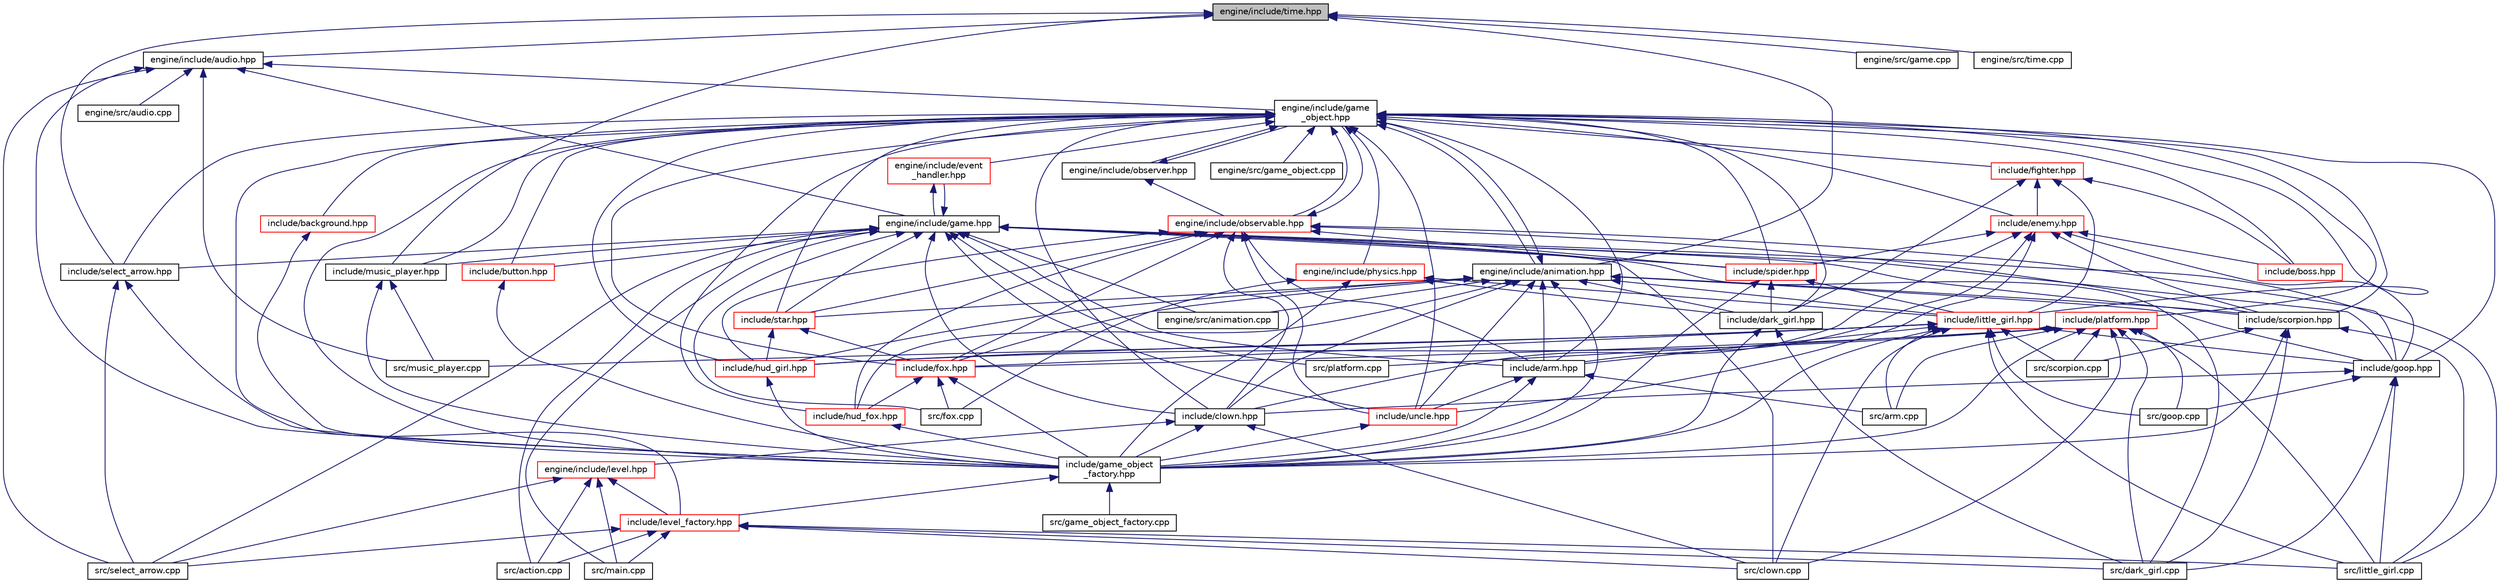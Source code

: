 digraph "engine/include/time.hpp"
{
  edge [fontname="Helvetica",fontsize="10",labelfontname="Helvetica",labelfontsize="10"];
  node [fontname="Helvetica",fontsize="10",shape=record];
  Node1 [label="engine/include/time.hpp",height=0.2,width=0.4,color="black", fillcolor="grey75", style="filled", fontcolor="black"];
  Node1 -> Node2 [dir="back",color="midnightblue",fontsize="10",style="solid"];
  Node2 [label="engine/include/audio.hpp",height=0.2,width=0.4,color="black", fillcolor="white", style="filled",URL="$audio_8hpp.html"];
  Node2 -> Node3 [dir="back",color="midnightblue",fontsize="10",style="solid"];
  Node3 [label="engine/include/game\l_object.hpp",height=0.2,width=0.4,color="black", fillcolor="white", style="filled",URL="$game__object_8hpp.html"];
  Node3 -> Node4 [dir="back",color="midnightblue",fontsize="10",style="solid"];
  Node4 [label="engine/include/animation.hpp",height=0.2,width=0.4,color="black", fillcolor="white", style="filled",URL="$animation_8hpp.html"];
  Node4 -> Node3 [dir="back",color="midnightblue",fontsize="10",style="solid"];
  Node4 -> Node5 [dir="back",color="midnightblue",fontsize="10",style="solid"];
  Node5 [label="include/clown.hpp",height=0.2,width=0.4,color="black", fillcolor="white", style="filled",URL="$clown_8hpp.html"];
  Node5 -> Node6 [dir="back",color="midnightblue",fontsize="10",style="solid"];
  Node6 [label="engine/include/level.hpp",height=0.2,width=0.4,color="red", fillcolor="white", style="filled",URL="$level_8hpp.html"];
  Node6 -> Node7 [dir="back",color="midnightblue",fontsize="10",style="solid"];
  Node7 [label="include/level_factory.hpp",height=0.2,width=0.4,color="red", fillcolor="white", style="filled",URL="$level__factory_8hpp.html"];
  Node7 -> Node8 [dir="back",color="midnightblue",fontsize="10",style="solid"];
  Node8 [label="src/action.cpp",height=0.2,width=0.4,color="black", fillcolor="white", style="filled",URL="$action_8cpp.html"];
  Node7 -> Node9 [dir="back",color="midnightblue",fontsize="10",style="solid"];
  Node9 [label="src/clown.cpp",height=0.2,width=0.4,color="black", fillcolor="white", style="filled",URL="$clown_8cpp.html"];
  Node7 -> Node10 [dir="back",color="midnightblue",fontsize="10",style="solid"];
  Node10 [label="src/dark_girl.cpp",height=0.2,width=0.4,color="black", fillcolor="white", style="filled",URL="$dark__girl_8cpp.html"];
  Node7 -> Node11 [dir="back",color="midnightblue",fontsize="10",style="solid"];
  Node11 [label="src/little_girl.cpp",height=0.2,width=0.4,color="black", fillcolor="white", style="filled",URL="$little__girl_8cpp.html"];
  Node7 -> Node12 [dir="back",color="midnightblue",fontsize="10",style="solid"];
  Node12 [label="src/main.cpp",height=0.2,width=0.4,color="black", fillcolor="white", style="filled",URL="$main_8cpp.html"];
  Node7 -> Node13 [dir="back",color="midnightblue",fontsize="10",style="solid"];
  Node13 [label="src/select_arrow.cpp",height=0.2,width=0.4,color="black", fillcolor="white", style="filled",URL="$select__arrow_8cpp.html"];
  Node6 -> Node8 [dir="back",color="midnightblue",fontsize="10",style="solid"];
  Node6 -> Node12 [dir="back",color="midnightblue",fontsize="10",style="solid"];
  Node6 -> Node13 [dir="back",color="midnightblue",fontsize="10",style="solid"];
  Node5 -> Node14 [dir="back",color="midnightblue",fontsize="10",style="solid"];
  Node14 [label="include/game_object\l_factory.hpp",height=0.2,width=0.4,color="black", fillcolor="white", style="filled",URL="$game__object__factory_8hpp.html"];
  Node14 -> Node7 [dir="back",color="midnightblue",fontsize="10",style="solid"];
  Node14 -> Node15 [dir="back",color="midnightblue",fontsize="10",style="solid"];
  Node15 [label="src/game_object_factory.cpp",height=0.2,width=0.4,color="black", fillcolor="white", style="filled",URL="$game__object__factory_8cpp.html"];
  Node5 -> Node9 [dir="back",color="midnightblue",fontsize="10",style="solid"];
  Node4 -> Node16 [dir="back",color="midnightblue",fontsize="10",style="solid"];
  Node16 [label="include/goop.hpp",height=0.2,width=0.4,color="black", fillcolor="white", style="filled",URL="$goop_8hpp.html"];
  Node16 -> Node5 [dir="back",color="midnightblue",fontsize="10",style="solid"];
  Node16 -> Node10 [dir="back",color="midnightblue",fontsize="10",style="solid"];
  Node16 -> Node17 [dir="back",color="midnightblue",fontsize="10",style="solid"];
  Node17 [label="src/goop.cpp",height=0.2,width=0.4,color="black", fillcolor="white", style="filled",URL="$goop_8cpp.html"];
  Node16 -> Node11 [dir="back",color="midnightblue",fontsize="10",style="solid"];
  Node4 -> Node18 [dir="back",color="midnightblue",fontsize="10",style="solid"];
  Node18 [label="include/little_girl.hpp",height=0.2,width=0.4,color="red", fillcolor="white", style="filled",URL="$little__girl_8hpp.html"];
  Node18 -> Node16 [dir="back",color="midnightblue",fontsize="10",style="solid"];
  Node18 -> Node19 [dir="back",color="midnightblue",fontsize="10",style="solid"];
  Node19 [label="include/arm.hpp",height=0.2,width=0.4,color="black", fillcolor="white", style="filled",URL="$arm_8hpp.html"];
  Node19 -> Node20 [dir="back",color="midnightblue",fontsize="10",style="solid"];
  Node20 [label="include/uncle.hpp",height=0.2,width=0.4,color="red", fillcolor="white", style="filled",URL="$uncle_8hpp.html"];
  Node20 -> Node14 [dir="back",color="midnightblue",fontsize="10",style="solid"];
  Node19 -> Node14 [dir="back",color="midnightblue",fontsize="10",style="solid"];
  Node19 -> Node21 [dir="back",color="midnightblue",fontsize="10",style="solid"];
  Node21 [label="src/arm.cpp",height=0.2,width=0.4,color="black", fillcolor="white", style="filled",URL="$arm_8cpp.html"];
  Node18 -> Node22 [dir="back",color="midnightblue",fontsize="10",style="solid"];
  Node22 [label="include/fox.hpp",height=0.2,width=0.4,color="red", fillcolor="white", style="filled",URL="$fox_8hpp.html"];
  Node22 -> Node14 [dir="back",color="midnightblue",fontsize="10",style="solid"];
  Node22 -> Node23 [dir="back",color="midnightblue",fontsize="10",style="solid"];
  Node23 [label="include/hud_fox.hpp",height=0.2,width=0.4,color="red", fillcolor="white", style="filled",URL="$hud__fox_8hpp.html"];
  Node23 -> Node14 [dir="back",color="midnightblue",fontsize="10",style="solid"];
  Node22 -> Node24 [dir="back",color="midnightblue",fontsize="10",style="solid"];
  Node24 [label="src/fox.cpp",height=0.2,width=0.4,color="black", fillcolor="white", style="filled",URL="$fox_8cpp.html"];
  Node18 -> Node14 [dir="back",color="midnightblue",fontsize="10",style="solid"];
  Node18 -> Node25 [dir="back",color="midnightblue",fontsize="10",style="solid"];
  Node25 [label="include/hud_girl.hpp",height=0.2,width=0.4,color="red", fillcolor="white", style="filled",URL="$hud__girl_8hpp.html"];
  Node25 -> Node14 [dir="back",color="midnightblue",fontsize="10",style="solid"];
  Node18 -> Node21 [dir="back",color="midnightblue",fontsize="10",style="solid"];
  Node18 -> Node9 [dir="back",color="midnightblue",fontsize="10",style="solid"];
  Node18 -> Node17 [dir="back",color="midnightblue",fontsize="10",style="solid"];
  Node18 -> Node11 [dir="back",color="midnightblue",fontsize="10",style="solid"];
  Node18 -> Node26 [dir="back",color="midnightblue",fontsize="10",style="solid"];
  Node26 [label="src/music_player.cpp",height=0.2,width=0.4,color="black", fillcolor="white", style="filled",URL="$music__player_8cpp.html"];
  Node18 -> Node27 [dir="back",color="midnightblue",fontsize="10",style="solid"];
  Node27 [label="src/scorpion.cpp",height=0.2,width=0.4,color="black", fillcolor="white", style="filled",URL="$scorpion_8cpp.html"];
  Node4 -> Node28 [dir="back",color="midnightblue",fontsize="10",style="solid"];
  Node28 [label="engine/src/animation.cpp",height=0.2,width=0.4,color="black", fillcolor="white", style="filled",URL="$animation_8cpp.html"];
  Node4 -> Node19 [dir="back",color="midnightblue",fontsize="10",style="solid"];
  Node4 -> Node29 [dir="back",color="midnightblue",fontsize="10",style="solid"];
  Node29 [label="include/dark_girl.hpp",height=0.2,width=0.4,color="black", fillcolor="white", style="filled",URL="$dark__girl_8hpp.html"];
  Node29 -> Node14 [dir="back",color="midnightblue",fontsize="10",style="solid"];
  Node29 -> Node10 [dir="back",color="midnightblue",fontsize="10",style="solid"];
  Node4 -> Node22 [dir="back",color="midnightblue",fontsize="10",style="solid"];
  Node4 -> Node30 [dir="back",color="midnightblue",fontsize="10",style="solid"];
  Node30 [label="include/star.hpp",height=0.2,width=0.4,color="red", fillcolor="white", style="filled",URL="$star_8hpp.html"];
  Node30 -> Node22 [dir="back",color="midnightblue",fontsize="10",style="solid"];
  Node30 -> Node25 [dir="back",color="midnightblue",fontsize="10",style="solid"];
  Node4 -> Node14 [dir="back",color="midnightblue",fontsize="10",style="solid"];
  Node4 -> Node31 [dir="back",color="midnightblue",fontsize="10",style="solid"];
  Node31 [label="include/scorpion.hpp",height=0.2,width=0.4,color="black", fillcolor="white", style="filled",URL="$scorpion_8hpp.html"];
  Node31 -> Node14 [dir="back",color="midnightblue",fontsize="10",style="solid"];
  Node31 -> Node10 [dir="back",color="midnightblue",fontsize="10",style="solid"];
  Node31 -> Node11 [dir="back",color="midnightblue",fontsize="10",style="solid"];
  Node31 -> Node27 [dir="back",color="midnightblue",fontsize="10",style="solid"];
  Node4 -> Node25 [dir="back",color="midnightblue",fontsize="10",style="solid"];
  Node4 -> Node23 [dir="back",color="midnightblue",fontsize="10",style="solid"];
  Node4 -> Node20 [dir="back",color="midnightblue",fontsize="10",style="solid"];
  Node3 -> Node32 [dir="back",color="midnightblue",fontsize="10",style="solid"];
  Node32 [label="engine/include/observer.hpp",height=0.2,width=0.4,color="black", fillcolor="white", style="filled",URL="$observer_8hpp.html"];
  Node32 -> Node3 [dir="back",color="midnightblue",fontsize="10",style="solid"];
  Node32 -> Node33 [dir="back",color="midnightblue",fontsize="10",style="solid"];
  Node33 [label="engine/include/observable.hpp",height=0.2,width=0.4,color="red", fillcolor="white", style="filled",URL="$observable_8hpp.html"];
  Node33 -> Node3 [dir="back",color="midnightblue",fontsize="10",style="solid"];
  Node33 -> Node5 [dir="back",color="midnightblue",fontsize="10",style="solid"];
  Node33 -> Node16 [dir="back",color="midnightblue",fontsize="10",style="solid"];
  Node33 -> Node34 [dir="back",color="midnightblue",fontsize="10",style="solid"];
  Node34 [label="include/spider.hpp",height=0.2,width=0.4,color="red", fillcolor="white", style="filled",URL="$spider_8hpp.html"];
  Node34 -> Node18 [dir="back",color="midnightblue",fontsize="10",style="solid"];
  Node34 -> Node29 [dir="back",color="midnightblue",fontsize="10",style="solid"];
  Node34 -> Node14 [dir="back",color="midnightblue",fontsize="10",style="solid"];
  Node33 -> Node19 [dir="back",color="midnightblue",fontsize="10",style="solid"];
  Node33 -> Node22 [dir="back",color="midnightblue",fontsize="10",style="solid"];
  Node33 -> Node30 [dir="back",color="midnightblue",fontsize="10",style="solid"];
  Node33 -> Node31 [dir="back",color="midnightblue",fontsize="10",style="solid"];
  Node33 -> Node25 [dir="back",color="midnightblue",fontsize="10",style="solid"];
  Node33 -> Node23 [dir="back",color="midnightblue",fontsize="10",style="solid"];
  Node33 -> Node20 [dir="back",color="midnightblue",fontsize="10",style="solid"];
  Node3 -> Node33 [dir="back",color="midnightblue",fontsize="10",style="solid"];
  Node3 -> Node35 [dir="back",color="midnightblue",fontsize="10",style="solid"];
  Node35 [label="engine/include/event\l_handler.hpp",height=0.2,width=0.4,color="red", fillcolor="white", style="filled",URL="$event__handler_8hpp.html"];
  Node35 -> Node36 [dir="back",color="midnightblue",fontsize="10",style="solid"];
  Node36 [label="engine/include/game.hpp",height=0.2,width=0.4,color="black", fillcolor="white", style="filled",URL="$engine_2include_2game_8hpp.html"];
  Node36 -> Node35 [dir="back",color="midnightblue",fontsize="10",style="solid"];
  Node36 -> Node5 [dir="back",color="midnightblue",fontsize="10",style="solid"];
  Node36 -> Node16 [dir="back",color="midnightblue",fontsize="10",style="solid"];
  Node36 -> Node34 [dir="back",color="midnightblue",fontsize="10",style="solid"];
  Node36 -> Node28 [dir="back",color="midnightblue",fontsize="10",style="solid"];
  Node36 -> Node19 [dir="back",color="midnightblue",fontsize="10",style="solid"];
  Node36 -> Node37 [dir="back",color="midnightblue",fontsize="10",style="solid"];
  Node37 [label="include/button.hpp",height=0.2,width=0.4,color="red", fillcolor="white", style="filled",URL="$button_8hpp.html"];
  Node37 -> Node14 [dir="back",color="midnightblue",fontsize="10",style="solid"];
  Node36 -> Node30 [dir="back",color="midnightblue",fontsize="10",style="solid"];
  Node36 -> Node31 [dir="back",color="midnightblue",fontsize="10",style="solid"];
  Node36 -> Node20 [dir="back",color="midnightblue",fontsize="10",style="solid"];
  Node36 -> Node38 [dir="back",color="midnightblue",fontsize="10",style="solid"];
  Node38 [label="include/select_arrow.hpp",height=0.2,width=0.4,color="black", fillcolor="white", style="filled",URL="$select__arrow_8hpp.html"];
  Node38 -> Node14 [dir="back",color="midnightblue",fontsize="10",style="solid"];
  Node38 -> Node13 [dir="back",color="midnightblue",fontsize="10",style="solid"];
  Node36 -> Node39 [dir="back",color="midnightblue",fontsize="10",style="solid"];
  Node39 [label="include/music_player.hpp",height=0.2,width=0.4,color="black", fillcolor="white", style="filled",URL="$music__player_8hpp.html"];
  Node39 -> Node14 [dir="back",color="midnightblue",fontsize="10",style="solid"];
  Node39 -> Node26 [dir="back",color="midnightblue",fontsize="10",style="solid"];
  Node36 -> Node8 [dir="back",color="midnightblue",fontsize="10",style="solid"];
  Node36 -> Node9 [dir="back",color="midnightblue",fontsize="10",style="solid"];
  Node36 -> Node10 [dir="back",color="midnightblue",fontsize="10",style="solid"];
  Node36 -> Node24 [dir="back",color="midnightblue",fontsize="10",style="solid"];
  Node36 -> Node11 [dir="back",color="midnightblue",fontsize="10",style="solid"];
  Node36 -> Node12 [dir="back",color="midnightblue",fontsize="10",style="solid"];
  Node36 -> Node40 [dir="back",color="midnightblue",fontsize="10",style="solid"];
  Node40 [label="src/platform.cpp",height=0.2,width=0.4,color="black", fillcolor="white", style="filled",URL="$platform_8cpp.html"];
  Node36 -> Node13 [dir="back",color="midnightblue",fontsize="10",style="solid"];
  Node3 -> Node5 [dir="back",color="midnightblue",fontsize="10",style="solid"];
  Node3 -> Node41 [dir="back",color="midnightblue",fontsize="10",style="solid"];
  Node41 [label="include/enemy.hpp",height=0.2,width=0.4,color="red", fillcolor="white", style="filled",URL="$enemy_8hpp.html"];
  Node41 -> Node5 [dir="back",color="midnightblue",fontsize="10",style="solid"];
  Node41 -> Node16 [dir="back",color="midnightblue",fontsize="10",style="solid"];
  Node41 -> Node34 [dir="back",color="midnightblue",fontsize="10",style="solid"];
  Node41 -> Node19 [dir="back",color="midnightblue",fontsize="10",style="solid"];
  Node41 -> Node42 [dir="back",color="midnightblue",fontsize="10",style="solid"];
  Node42 [label="include/boss.hpp",height=0.2,width=0.4,color="red", fillcolor="white", style="filled",URL="$boss_8hpp.html"];
  Node41 -> Node31 [dir="back",color="midnightblue",fontsize="10",style="solid"];
  Node41 -> Node20 [dir="back",color="midnightblue",fontsize="10",style="solid"];
  Node3 -> Node43 [dir="back",color="midnightblue",fontsize="10",style="solid"];
  Node43 [label="include/fighter.hpp",height=0.2,width=0.4,color="red", fillcolor="white", style="filled",URL="$fighter_8hpp.html"];
  Node43 -> Node41 [dir="back",color="midnightblue",fontsize="10",style="solid"];
  Node43 -> Node18 [dir="back",color="midnightblue",fontsize="10",style="solid"];
  Node43 -> Node42 [dir="back",color="midnightblue",fontsize="10",style="solid"];
  Node43 -> Node29 [dir="back",color="midnightblue",fontsize="10",style="solid"];
  Node3 -> Node16 [dir="back",color="midnightblue",fontsize="10",style="solid"];
  Node3 -> Node18 [dir="back",color="midnightblue",fontsize="10",style="solid"];
  Node3 -> Node44 [dir="back",color="midnightblue",fontsize="10",style="solid"];
  Node44 [label="engine/include/physics.hpp",height=0.2,width=0.4,color="red", fillcolor="white", style="filled",URL="$physics_8hpp.html"];
  Node44 -> Node18 [dir="back",color="midnightblue",fontsize="10",style="solid"];
  Node44 -> Node29 [dir="back",color="midnightblue",fontsize="10",style="solid"];
  Node44 -> Node14 [dir="back",color="midnightblue",fontsize="10",style="solid"];
  Node44 -> Node24 [dir="back",color="midnightblue",fontsize="10",style="solid"];
  Node3 -> Node34 [dir="back",color="midnightblue",fontsize="10",style="solid"];
  Node3 -> Node45 [dir="back",color="midnightblue",fontsize="10",style="solid"];
  Node45 [label="engine/src/game_object.cpp",height=0.2,width=0.4,color="black", fillcolor="white", style="filled",URL="$game__object_8cpp.html"];
  Node3 -> Node19 [dir="back",color="midnightblue",fontsize="10",style="solid"];
  Node3 -> Node46 [dir="back",color="midnightblue",fontsize="10",style="solid"];
  Node46 [label="include/background.hpp",height=0.2,width=0.4,color="red", fillcolor="white", style="filled",URL="$background_8hpp.html"];
  Node46 -> Node14 [dir="back",color="midnightblue",fontsize="10",style="solid"];
  Node3 -> Node42 [dir="back",color="midnightblue",fontsize="10",style="solid"];
  Node3 -> Node37 [dir="back",color="midnightblue",fontsize="10",style="solid"];
  Node3 -> Node29 [dir="back",color="midnightblue",fontsize="10",style="solid"];
  Node3 -> Node22 [dir="back",color="midnightblue",fontsize="10",style="solid"];
  Node3 -> Node47 [dir="back",color="midnightblue",fontsize="10",style="solid"];
  Node47 [label="include/platform.hpp",height=0.2,width=0.4,color="red", fillcolor="white", style="filled",URL="$platform_8hpp.html"];
  Node47 -> Node22 [dir="back",color="midnightblue",fontsize="10",style="solid"];
  Node47 -> Node14 [dir="back",color="midnightblue",fontsize="10",style="solid"];
  Node47 -> Node25 [dir="back",color="midnightblue",fontsize="10",style="solid"];
  Node47 -> Node21 [dir="back",color="midnightblue",fontsize="10",style="solid"];
  Node47 -> Node9 [dir="back",color="midnightblue",fontsize="10",style="solid"];
  Node47 -> Node10 [dir="back",color="midnightblue",fontsize="10",style="solid"];
  Node47 -> Node17 [dir="back",color="midnightblue",fontsize="10",style="solid"];
  Node47 -> Node11 [dir="back",color="midnightblue",fontsize="10",style="solid"];
  Node47 -> Node40 [dir="back",color="midnightblue",fontsize="10",style="solid"];
  Node47 -> Node27 [dir="back",color="midnightblue",fontsize="10",style="solid"];
  Node3 -> Node30 [dir="back",color="midnightblue",fontsize="10",style="solid"];
  Node3 -> Node14 [dir="back",color="midnightblue",fontsize="10",style="solid"];
  Node3 -> Node31 [dir="back",color="midnightblue",fontsize="10",style="solid"];
  Node3 -> Node25 [dir="back",color="midnightblue",fontsize="10",style="solid"];
  Node3 -> Node23 [dir="back",color="midnightblue",fontsize="10",style="solid"];
  Node3 -> Node20 [dir="back",color="midnightblue",fontsize="10",style="solid"];
  Node3 -> Node38 [dir="back",color="midnightblue",fontsize="10",style="solid"];
  Node3 -> Node39 [dir="back",color="midnightblue",fontsize="10",style="solid"];
  Node3 -> Node7 [dir="back",color="midnightblue",fontsize="10",style="solid"];
  Node2 -> Node36 [dir="back",color="midnightblue",fontsize="10",style="solid"];
  Node2 -> Node48 [dir="back",color="midnightblue",fontsize="10",style="solid"];
  Node48 [label="engine/src/audio.cpp",height=0.2,width=0.4,color="black", fillcolor="white", style="filled",URL="$audio_8cpp.html"];
  Node2 -> Node14 [dir="back",color="midnightblue",fontsize="10",style="solid"];
  Node2 -> Node26 [dir="back",color="midnightblue",fontsize="10",style="solid"];
  Node2 -> Node13 [dir="back",color="midnightblue",fontsize="10",style="solid"];
  Node1 -> Node4 [dir="back",color="midnightblue",fontsize="10",style="solid"];
  Node1 -> Node49 [dir="back",color="midnightblue",fontsize="10",style="solid"];
  Node49 [label="engine/src/game.cpp",height=0.2,width=0.4,color="black", fillcolor="white", style="filled",URL="$game_8cpp.html"];
  Node1 -> Node50 [dir="back",color="midnightblue",fontsize="10",style="solid"];
  Node50 [label="engine/src/time.cpp",height=0.2,width=0.4,color="black", fillcolor="white", style="filled",URL="$time_8cpp.html"];
  Node1 -> Node38 [dir="back",color="midnightblue",fontsize="10",style="solid"];
  Node1 -> Node39 [dir="back",color="midnightblue",fontsize="10",style="solid"];
}
